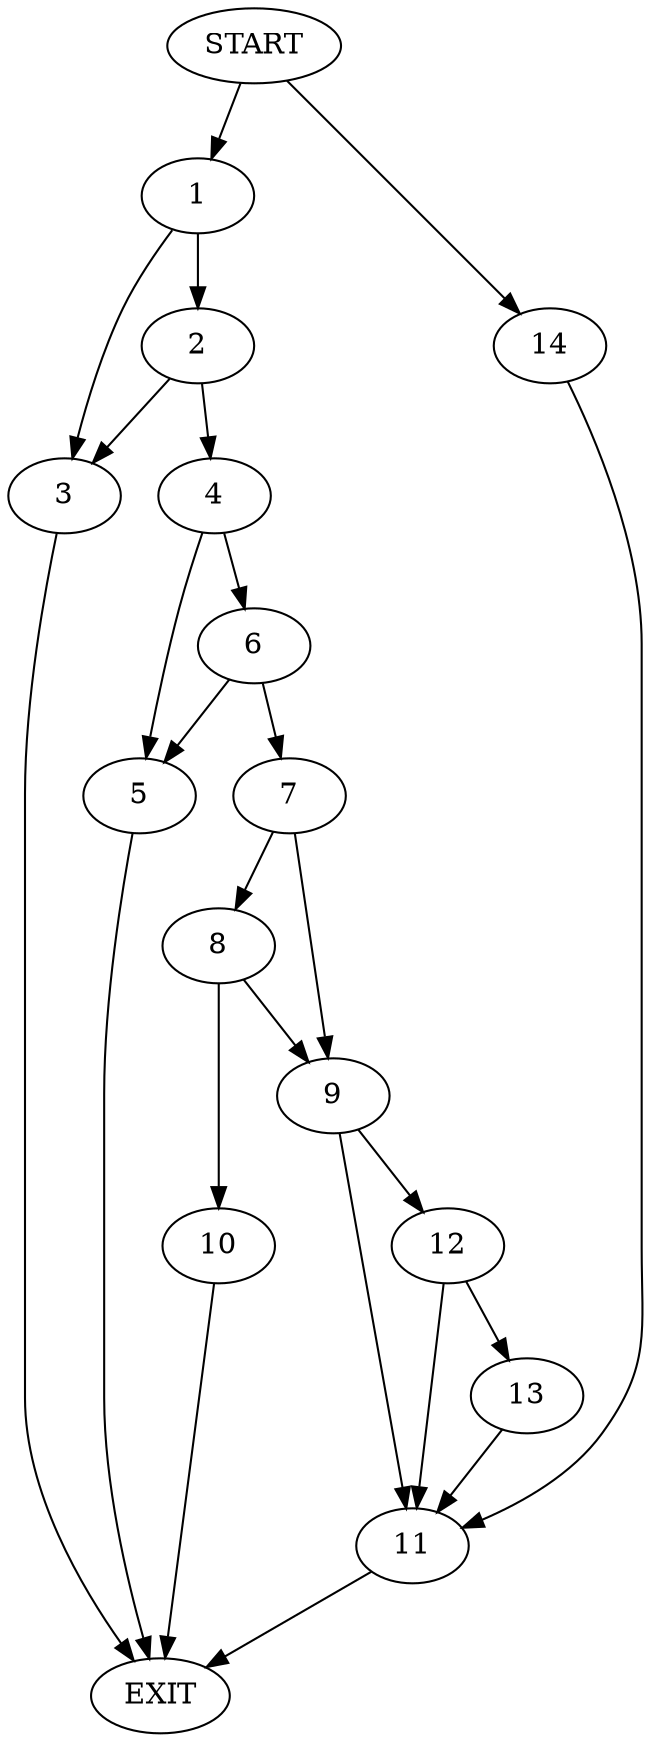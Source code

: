 digraph {
0 [label="START"]
15 [label="EXIT"]
0 -> 1
1 -> 2
1 -> 3
2 -> 4
2 -> 3
3 -> 15
4 -> 5
4 -> 6
6 -> 7
6 -> 5
5 -> 15
7 -> 8
7 -> 9
8 -> 10
8 -> 9
9 -> 11
9 -> 12
10 -> 15
12 -> 11
12 -> 13
11 -> 15
13 -> 11
0 -> 14
14 -> 11
}
